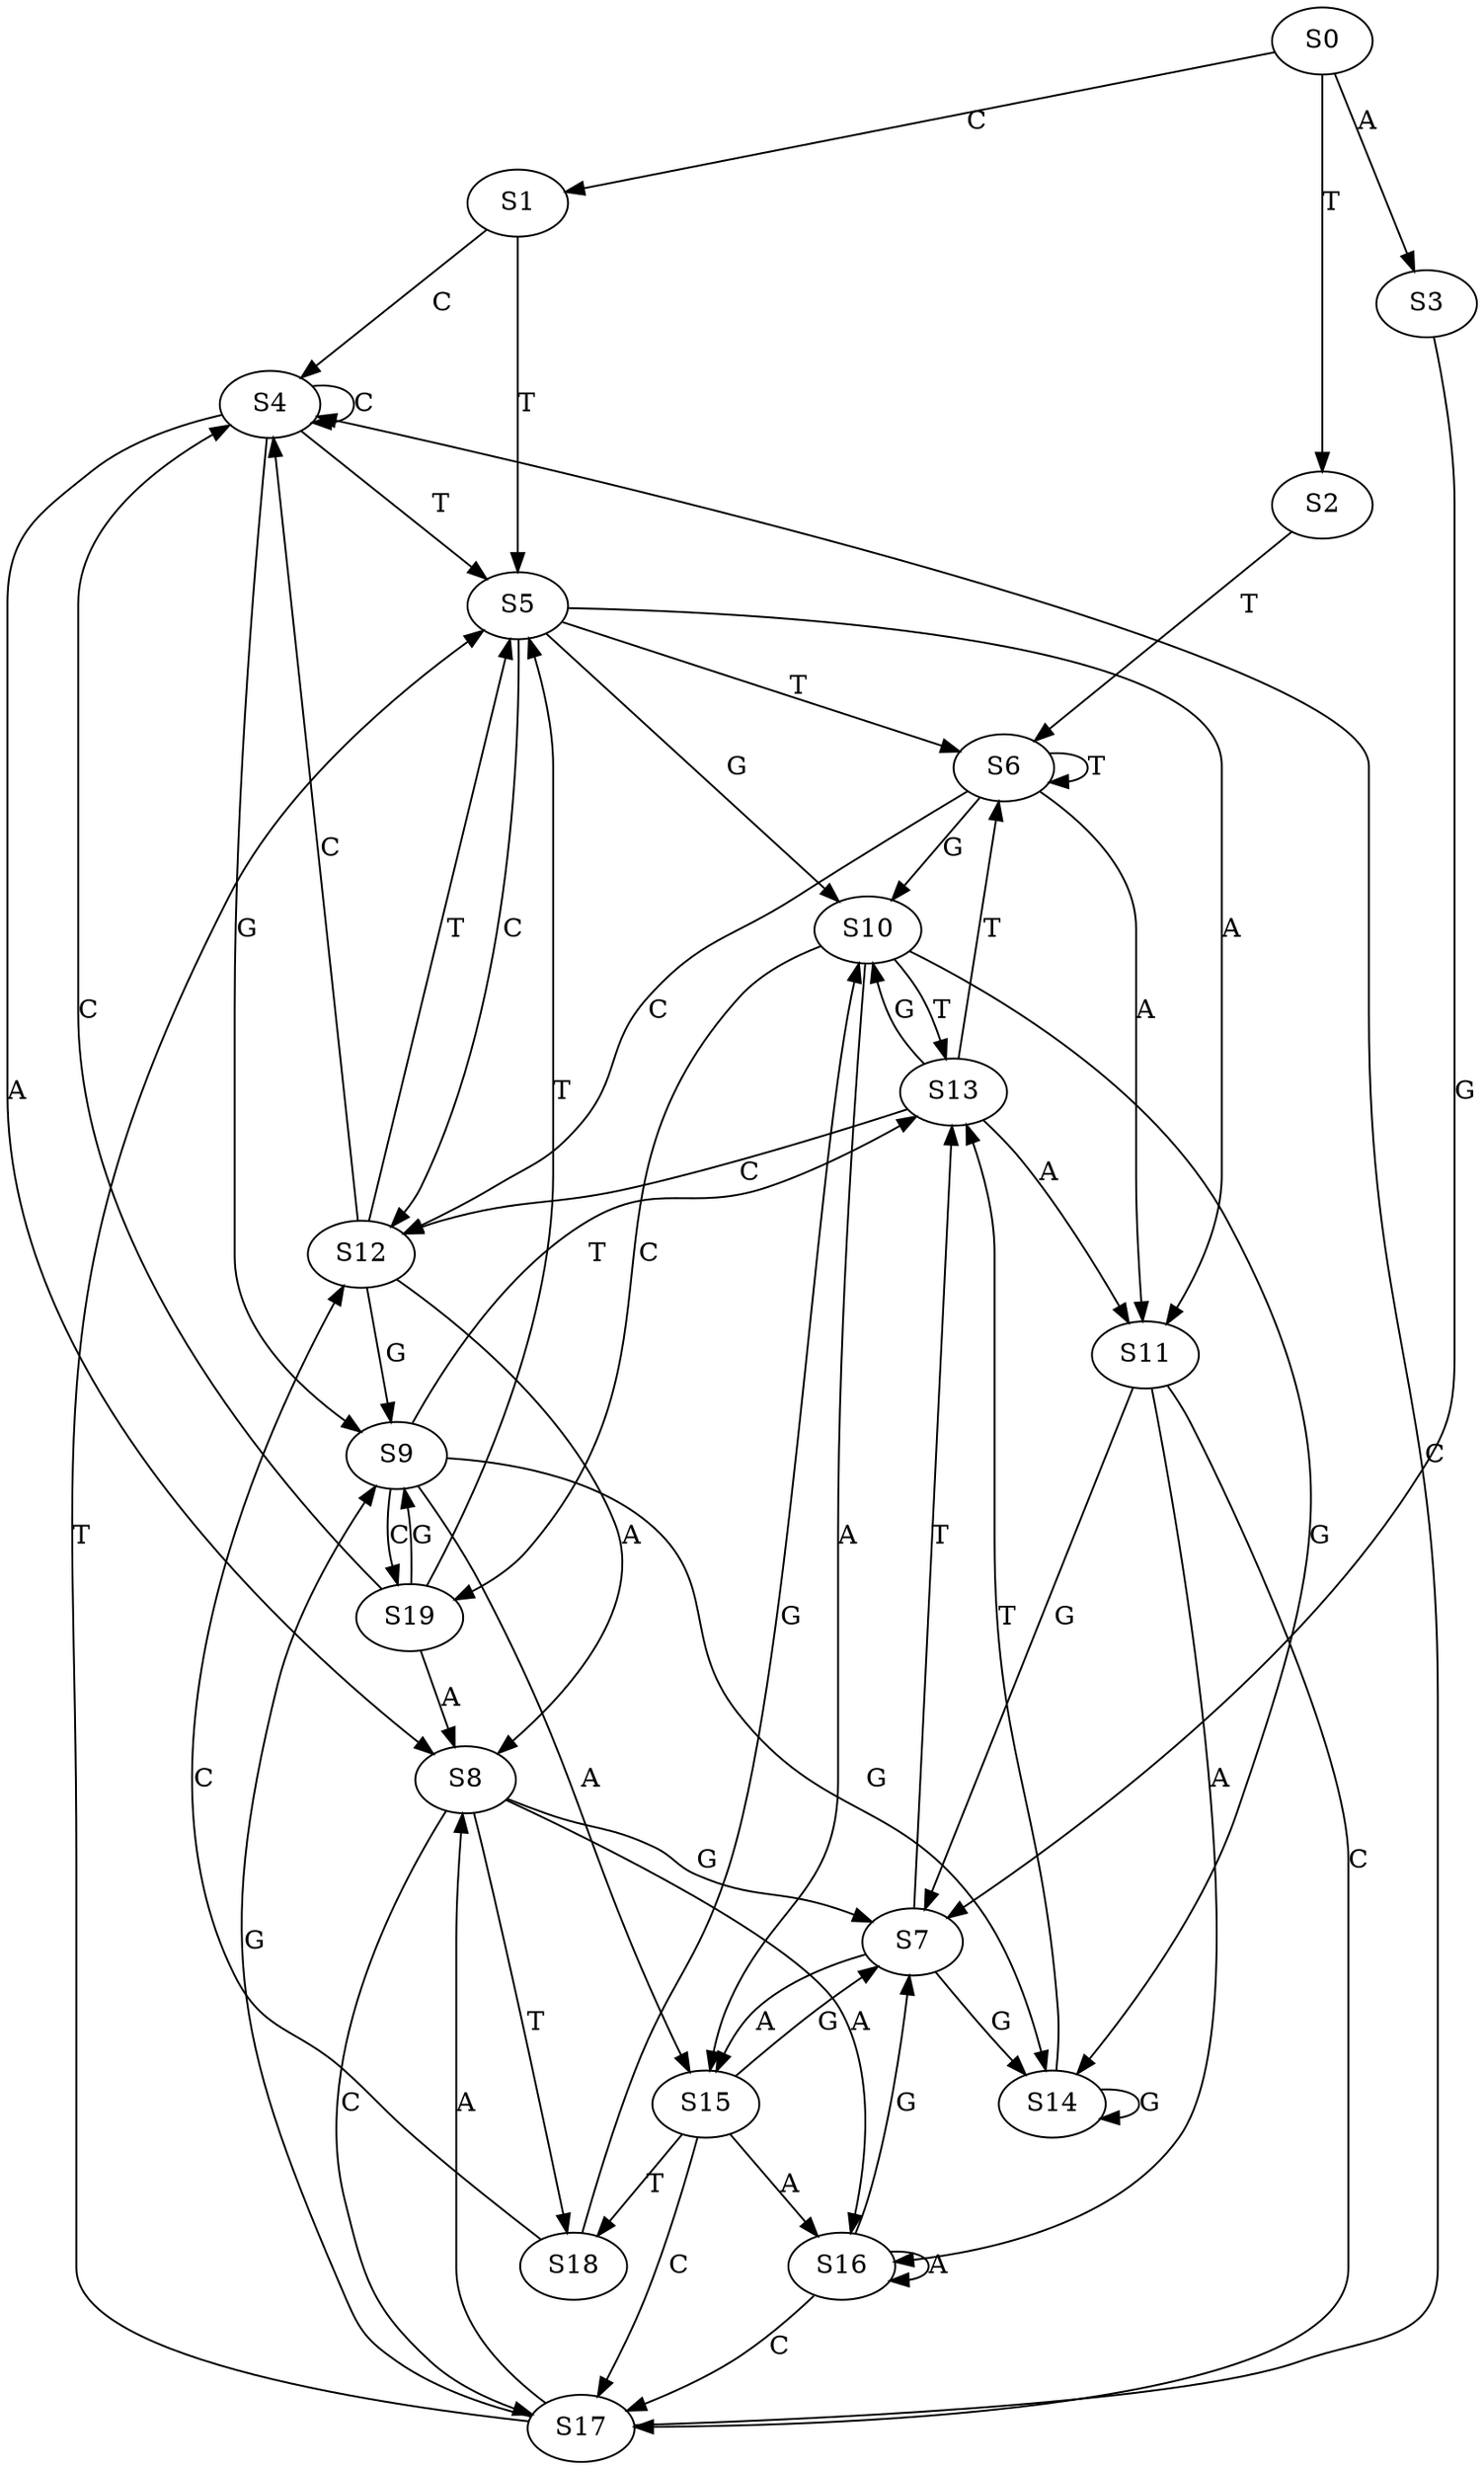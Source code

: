 strict digraph  {
	S0 -> S1 [ label = C ];
	S0 -> S2 [ label = T ];
	S0 -> S3 [ label = A ];
	S1 -> S4 [ label = C ];
	S1 -> S5 [ label = T ];
	S2 -> S6 [ label = T ];
	S3 -> S7 [ label = G ];
	S4 -> S8 [ label = A ];
	S4 -> S5 [ label = T ];
	S4 -> S9 [ label = G ];
	S4 -> S4 [ label = C ];
	S5 -> S10 [ label = G ];
	S5 -> S11 [ label = A ];
	S5 -> S12 [ label = C ];
	S5 -> S6 [ label = T ];
	S6 -> S10 [ label = G ];
	S6 -> S11 [ label = A ];
	S6 -> S12 [ label = C ];
	S6 -> S6 [ label = T ];
	S7 -> S13 [ label = T ];
	S7 -> S14 [ label = G ];
	S7 -> S15 [ label = A ];
	S8 -> S16 [ label = A ];
	S8 -> S17 [ label = C ];
	S8 -> S18 [ label = T ];
	S8 -> S7 [ label = G ];
	S9 -> S13 [ label = T ];
	S9 -> S19 [ label = C ];
	S9 -> S15 [ label = A ];
	S9 -> S14 [ label = G ];
	S10 -> S19 [ label = C ];
	S10 -> S15 [ label = A ];
	S10 -> S13 [ label = T ];
	S10 -> S14 [ label = G ];
	S11 -> S7 [ label = G ];
	S11 -> S17 [ label = C ];
	S11 -> S16 [ label = A ];
	S12 -> S4 [ label = C ];
	S12 -> S8 [ label = A ];
	S12 -> S5 [ label = T ];
	S12 -> S9 [ label = G ];
	S13 -> S10 [ label = G ];
	S13 -> S11 [ label = A ];
	S13 -> S12 [ label = C ];
	S13 -> S6 [ label = T ];
	S14 -> S13 [ label = T ];
	S14 -> S14 [ label = G ];
	S15 -> S18 [ label = T ];
	S15 -> S7 [ label = G ];
	S15 -> S16 [ label = A ];
	S15 -> S17 [ label = C ];
	S16 -> S7 [ label = G ];
	S16 -> S17 [ label = C ];
	S16 -> S16 [ label = A ];
	S17 -> S5 [ label = T ];
	S17 -> S4 [ label = C ];
	S17 -> S8 [ label = A ];
	S17 -> S9 [ label = G ];
	S18 -> S12 [ label = C ];
	S18 -> S10 [ label = G ];
	S19 -> S4 [ label = C ];
	S19 -> S8 [ label = A ];
	S19 -> S5 [ label = T ];
	S19 -> S9 [ label = G ];
}
